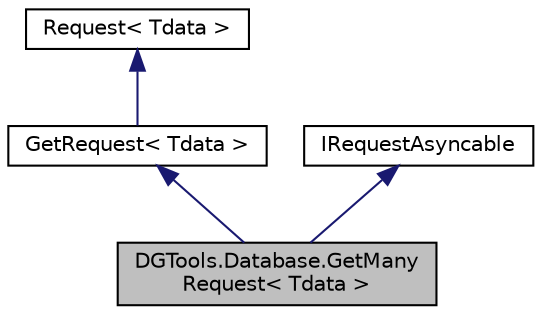 digraph "DGTools.Database.GetManyRequest&lt; Tdata &gt;"
{
 // LATEX_PDF_SIZE
  edge [fontname="Helvetica",fontsize="10",labelfontname="Helvetica",labelfontsize="10"];
  node [fontname="Helvetica",fontsize="10",shape=record];
  Node0 [label="DGTools.Database.GetMany\lRequest\< Tdata \>",height=0.2,width=0.4,color="black", fillcolor="grey75", style="filled", fontcolor="black",tooltip=" "];
  Node1 -> Node0 [dir="back",color="midnightblue",fontsize="10",style="solid",fontname="Helvetica"];
  Node1 [label="GetRequest\< Tdata \>",height=0.2,width=0.4,color="black", fillcolor="white", style="filled",URL="$class_d_g_tools_1_1_database_1_1_get_request.html",tooltip=" "];
  Node2 -> Node1 [dir="back",color="midnightblue",fontsize="10",style="solid",fontname="Helvetica"];
  Node2 [label="Request\< Tdata \>",height=0.2,width=0.4,color="black", fillcolor="white", style="filled",URL="$class_d_g_tools_1_1_database_1_1_request.html",tooltip=" "];
  Node3 -> Node0 [dir="back",color="midnightblue",fontsize="10",style="solid",fontname="Helvetica"];
  Node3 [label="IRequestAsyncable",height=0.2,width=0.4,color="black", fillcolor="white", style="filled",URL="$interface_d_g_tools_1_1_database_1_1_i_request_asyncable.html",tooltip="Implement this interface on a Request to allow it to be run asynchronously"];
}
